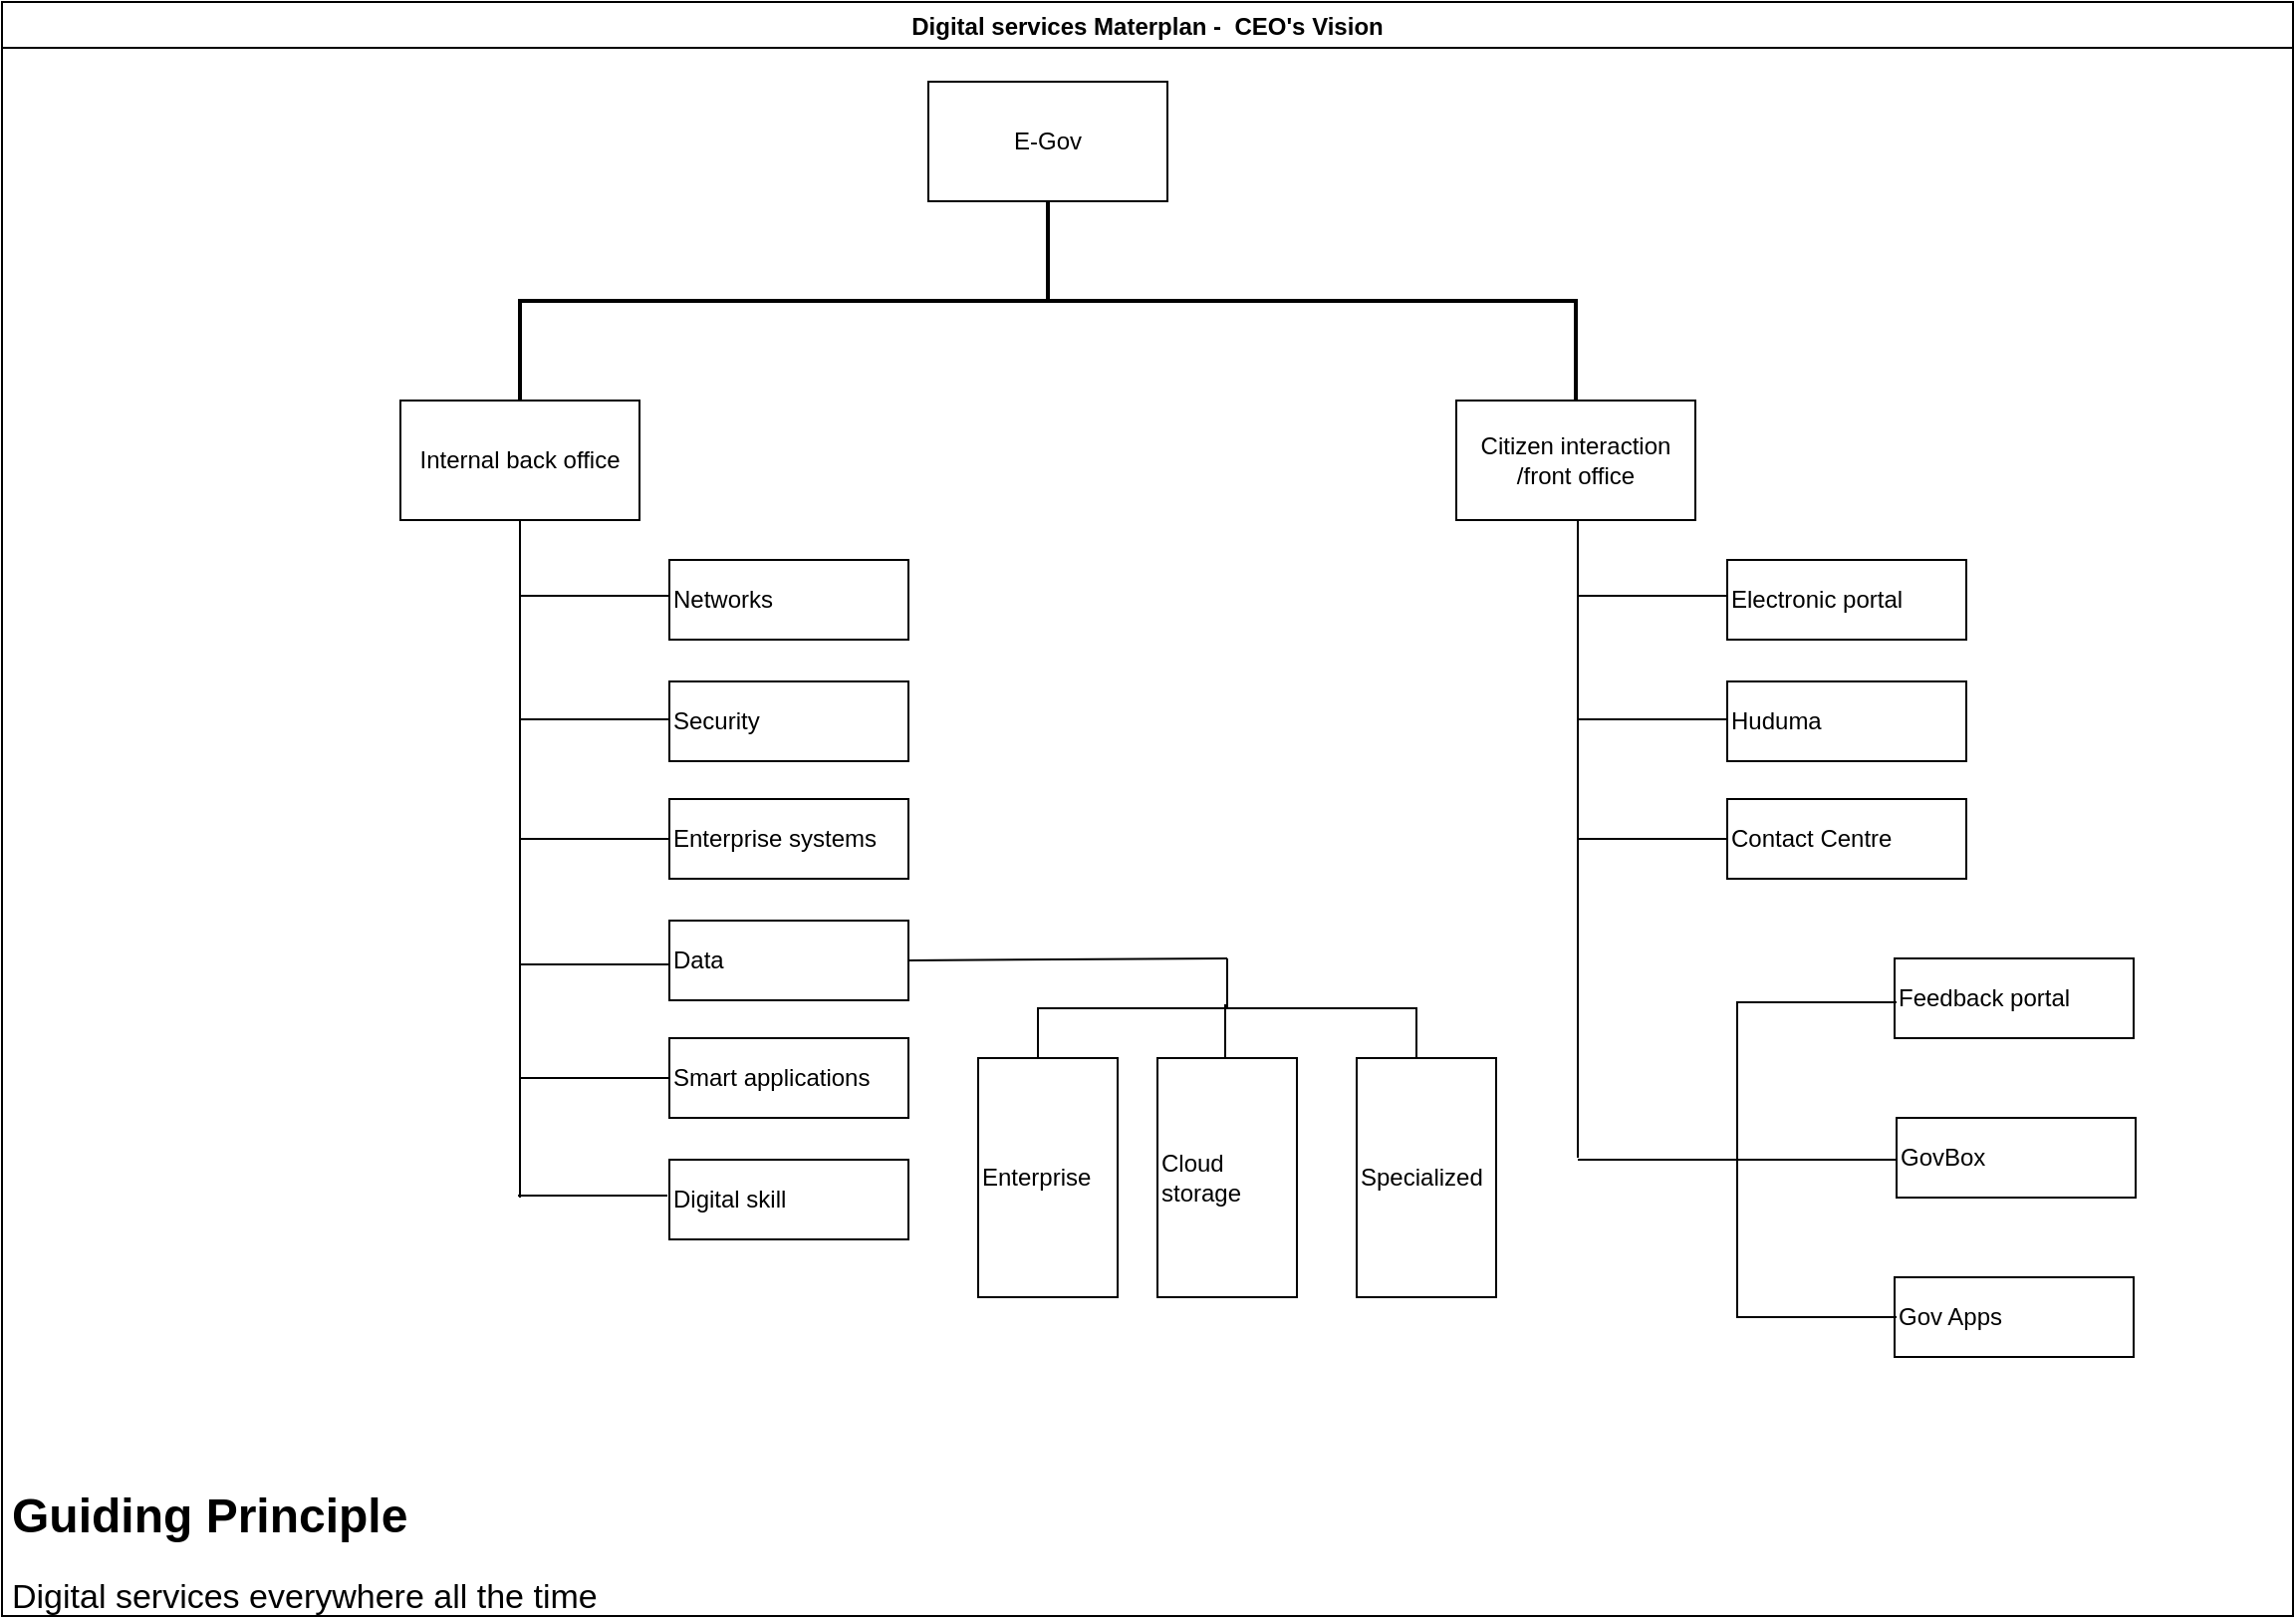 <mxfile version="14.7.4" type="github">
  <diagram id="gTLhI4B2nnuSLGDJgcNC" name="Page-1">
    <mxGraphModel dx="1038" dy="508" grid="1" gridSize="10" guides="1" tooltips="1" connect="1" arrows="1" fold="1" page="1" pageScale="1" pageWidth="1169" pageHeight="827" math="0" shadow="0">
      <root>
        <mxCell id="0" />
        <mxCell id="1" parent="0" />
        <mxCell id="Ijk1C0J5Z4JsHxGwTTIQ-1" value="Digital services Materplan -  CEO&#39;s Vision" style="swimlane;" vertex="1" parent="1">
          <mxGeometry x="10" y="10" width="1150" height="810" as="geometry" />
        </mxCell>
        <mxCell id="Ijk1C0J5Z4JsHxGwTTIQ-2" value="&lt;h1&gt;Guiding Principle&lt;/h1&gt;&lt;p&gt;&lt;font style=&quot;font-size: 17px&quot;&gt;Digital services everywhere all the time&lt;/font&gt;&lt;br&gt;&lt;/p&gt;" style="text;html=1;strokeColor=none;fillColor=none;spacing=5;spacingTop=-20;whiteSpace=wrap;overflow=hidden;rounded=0;" vertex="1" parent="Ijk1C0J5Z4JsHxGwTTIQ-1">
          <mxGeometry y="740" width="410" height="70" as="geometry" />
        </mxCell>
        <mxCell id="Ijk1C0J5Z4JsHxGwTTIQ-3" value="E-Gov" style="rounded=0;whiteSpace=wrap;html=1;" vertex="1" parent="Ijk1C0J5Z4JsHxGwTTIQ-1">
          <mxGeometry x="465" y="40" width="120" height="60" as="geometry" />
        </mxCell>
        <mxCell id="Ijk1C0J5Z4JsHxGwTTIQ-4" value="Internal back office" style="rounded=0;whiteSpace=wrap;html=1;" vertex="1" parent="Ijk1C0J5Z4JsHxGwTTIQ-1">
          <mxGeometry x="200" y="200" width="120" height="60" as="geometry" />
        </mxCell>
        <mxCell id="Ijk1C0J5Z4JsHxGwTTIQ-5" value="Citizen interaction /front office" style="rounded=0;whiteSpace=wrap;html=1;" vertex="1" parent="Ijk1C0J5Z4JsHxGwTTIQ-1">
          <mxGeometry x="730" y="200" width="120" height="60" as="geometry" />
        </mxCell>
        <mxCell id="Ijk1C0J5Z4JsHxGwTTIQ-14" value="Security" style="rounded=0;whiteSpace=wrap;html=1;align=left;" vertex="1" parent="Ijk1C0J5Z4JsHxGwTTIQ-1">
          <mxGeometry x="335" y="341" width="120" height="40" as="geometry" />
        </mxCell>
        <mxCell id="Ijk1C0J5Z4JsHxGwTTIQ-15" value="Data" style="rounded=0;whiteSpace=wrap;html=1;align=left;" vertex="1" parent="Ijk1C0J5Z4JsHxGwTTIQ-1">
          <mxGeometry x="335" y="461" width="120" height="40" as="geometry" />
        </mxCell>
        <mxCell id="Ijk1C0J5Z4JsHxGwTTIQ-16" value="Enterprise systems" style="rounded=0;whiteSpace=wrap;html=1;align=left;" vertex="1" parent="Ijk1C0J5Z4JsHxGwTTIQ-1">
          <mxGeometry x="335" y="400" width="120" height="40" as="geometry" />
        </mxCell>
        <mxCell id="Ijk1C0J5Z4JsHxGwTTIQ-17" value="Digital skill" style="rounded=0;whiteSpace=wrap;html=1;align=left;" vertex="1" parent="Ijk1C0J5Z4JsHxGwTTIQ-1">
          <mxGeometry x="335" y="581" width="120" height="40" as="geometry" />
        </mxCell>
        <mxCell id="Ijk1C0J5Z4JsHxGwTTIQ-18" value="Smart applications" style="rounded=0;whiteSpace=wrap;html=1;align=left;" vertex="1" parent="Ijk1C0J5Z4JsHxGwTTIQ-1">
          <mxGeometry x="335" y="520" width="120" height="40" as="geometry" />
        </mxCell>
        <mxCell id="Ijk1C0J5Z4JsHxGwTTIQ-25" value="Huduma" style="rounded=0;whiteSpace=wrap;html=1;align=left;" vertex="1" parent="Ijk1C0J5Z4JsHxGwTTIQ-1">
          <mxGeometry x="866" y="341" width="120" height="40" as="geometry" />
        </mxCell>
        <mxCell id="Ijk1C0J5Z4JsHxGwTTIQ-27" value="Contact Centre" style="rounded=0;whiteSpace=wrap;html=1;align=left;" vertex="1" parent="Ijk1C0J5Z4JsHxGwTTIQ-1">
          <mxGeometry x="866" y="400" width="120" height="40" as="geometry" />
        </mxCell>
        <mxCell id="Ijk1C0J5Z4JsHxGwTTIQ-30" value="" style="endArrow=none;html=1;entryX=0.5;entryY=1;entryDx=0;entryDy=0;" edge="1" parent="Ijk1C0J5Z4JsHxGwTTIQ-1">
          <mxGeometry width="50" height="50" relative="1" as="geometry">
            <mxPoint x="791" y="580" as="sourcePoint" />
            <mxPoint x="791" y="260" as="targetPoint" />
          </mxGeometry>
        </mxCell>
        <mxCell id="Ijk1C0J5Z4JsHxGwTTIQ-31" value="Electronic portal" style="rounded=0;whiteSpace=wrap;html=1;align=left;" vertex="1" parent="Ijk1C0J5Z4JsHxGwTTIQ-1">
          <mxGeometry x="866" y="280" width="120" height="40" as="geometry" />
        </mxCell>
        <mxCell id="Ijk1C0J5Z4JsHxGwTTIQ-34" value="" style="endArrow=none;html=1;entryX=0;entryY=0.5;entryDx=0;entryDy=0;" edge="1" parent="Ijk1C0J5Z4JsHxGwTTIQ-1">
          <mxGeometry width="50" height="50" relative="1" as="geometry">
            <mxPoint x="791" y="420" as="sourcePoint" />
            <mxPoint x="866" y="420" as="targetPoint" />
          </mxGeometry>
        </mxCell>
        <mxCell id="Ijk1C0J5Z4JsHxGwTTIQ-35" value="" style="endArrow=none;html=1;entryX=0;entryY=0.5;entryDx=0;entryDy=0;" edge="1" parent="Ijk1C0J5Z4JsHxGwTTIQ-1">
          <mxGeometry width="50" height="50" relative="1" as="geometry">
            <mxPoint x="791" y="360" as="sourcePoint" />
            <mxPoint x="866" y="360" as="targetPoint" />
          </mxGeometry>
        </mxCell>
        <mxCell id="Ijk1C0J5Z4JsHxGwTTIQ-36" value="" style="endArrow=none;html=1;entryX=0;entryY=0.5;entryDx=0;entryDy=0;" edge="1" parent="Ijk1C0J5Z4JsHxGwTTIQ-1">
          <mxGeometry width="50" height="50" relative="1" as="geometry">
            <mxPoint x="791" y="298" as="sourcePoint" />
            <mxPoint x="866" y="298" as="targetPoint" />
          </mxGeometry>
        </mxCell>
        <mxCell id="Ijk1C0J5Z4JsHxGwTTIQ-39" value="Feedback portal" style="rounded=0;whiteSpace=wrap;html=1;align=left;" vertex="1" parent="Ijk1C0J5Z4JsHxGwTTIQ-1">
          <mxGeometry x="950" y="480" width="120" height="40" as="geometry" />
        </mxCell>
        <mxCell id="Ijk1C0J5Z4JsHxGwTTIQ-42" value="Gov Apps" style="rounded=0;whiteSpace=wrap;html=1;align=left;" vertex="1" parent="Ijk1C0J5Z4JsHxGwTTIQ-1">
          <mxGeometry x="950" y="640" width="120" height="40" as="geometry" />
        </mxCell>
        <mxCell id="Ijk1C0J5Z4JsHxGwTTIQ-47" value="" style="strokeWidth=1;html=1;shape=mxgraph.flowchart.annotation_2;align=left;labelPosition=right;pointerEvents=1;fontSize=12;direction=south;" vertex="1" parent="Ijk1C0J5Z4JsHxGwTTIQ-1">
          <mxGeometry x="520" y="480" width="190" height="50" as="geometry" />
        </mxCell>
        <mxCell id="Ijk1C0J5Z4JsHxGwTTIQ-48" value="" style="endArrow=none;html=1;fontSize=12;exitX=1;exitY=0.5;exitDx=0;exitDy=0;entryX=0;entryY=0.5;entryDx=0;entryDy=0;entryPerimeter=0;" edge="1" parent="Ijk1C0J5Z4JsHxGwTTIQ-1" source="Ijk1C0J5Z4JsHxGwTTIQ-15" target="Ijk1C0J5Z4JsHxGwTTIQ-47">
          <mxGeometry width="50" height="50" relative="1" as="geometry">
            <mxPoint x="600" y="450" as="sourcePoint" />
            <mxPoint x="650" y="400" as="targetPoint" />
          </mxGeometry>
        </mxCell>
        <mxCell id="Ijk1C0J5Z4JsHxGwTTIQ-49" value="Enterprise" style="rounded=0;whiteSpace=wrap;html=1;align=left;direction=south;" vertex="1" parent="Ijk1C0J5Z4JsHxGwTTIQ-1">
          <mxGeometry x="490" y="530" width="70" height="120" as="geometry" />
        </mxCell>
        <mxCell id="Ijk1C0J5Z4JsHxGwTTIQ-51" value="Cloud storage" style="rounded=0;whiteSpace=wrap;html=1;align=left;direction=south;" vertex="1" parent="Ijk1C0J5Z4JsHxGwTTIQ-1">
          <mxGeometry x="580" y="530" width="70" height="120" as="geometry" />
        </mxCell>
        <mxCell id="Ijk1C0J5Z4JsHxGwTTIQ-52" value="Specialized" style="rounded=0;whiteSpace=wrap;html=1;align=left;direction=south;" vertex="1" parent="Ijk1C0J5Z4JsHxGwTTIQ-1">
          <mxGeometry x="680" y="530" width="70" height="120" as="geometry" />
        </mxCell>
        <mxCell id="Ijk1C0J5Z4JsHxGwTTIQ-53" value="" style="endArrow=none;html=1;fontSize=12;" edge="1" parent="Ijk1C0J5Z4JsHxGwTTIQ-1">
          <mxGeometry width="50" height="50" relative="1" as="geometry">
            <mxPoint x="614" y="530" as="sourcePoint" />
            <mxPoint x="614" y="503" as="targetPoint" />
          </mxGeometry>
        </mxCell>
        <mxCell id="Ijk1C0J5Z4JsHxGwTTIQ-7" value="" style="strokeWidth=2;html=1;shape=mxgraph.flowchart.annotation_2;align=left;labelPosition=right;pointerEvents=1;direction=south;" vertex="1" parent="1">
          <mxGeometry x="270" y="110" width="530" height="100" as="geometry" />
        </mxCell>
        <mxCell id="Ijk1C0J5Z4JsHxGwTTIQ-12" value="" style="endArrow=none;html=1;entryX=0.5;entryY=1;entryDx=0;entryDy=0;" edge="1" parent="1" target="Ijk1C0J5Z4JsHxGwTTIQ-4">
          <mxGeometry width="50" height="50" relative="1" as="geometry">
            <mxPoint x="270" y="610" as="sourcePoint" />
            <mxPoint x="420" y="370" as="targetPoint" />
          </mxGeometry>
        </mxCell>
        <mxCell id="Ijk1C0J5Z4JsHxGwTTIQ-13" value="Networks" style="rounded=0;whiteSpace=wrap;html=1;align=left;" vertex="1" parent="1">
          <mxGeometry x="345" y="290" width="120" height="40" as="geometry" />
        </mxCell>
        <mxCell id="Ijk1C0J5Z4JsHxGwTTIQ-19" value="" style="endArrow=none;html=1;entryX=0;entryY=0.5;entryDx=0;entryDy=0;" edge="1" parent="1" target="Ijk1C0J5Z4JsHxGwTTIQ-18">
          <mxGeometry width="50" height="50" relative="1" as="geometry">
            <mxPoint x="270" y="550" as="sourcePoint" />
            <mxPoint x="420" y="510" as="targetPoint" />
          </mxGeometry>
        </mxCell>
        <mxCell id="Ijk1C0J5Z4JsHxGwTTIQ-20" value="" style="endArrow=none;html=1;entryX=0;entryY=0.5;entryDx=0;entryDy=0;" edge="1" parent="1">
          <mxGeometry width="50" height="50" relative="1" as="geometry">
            <mxPoint x="270" y="493" as="sourcePoint" />
            <mxPoint x="345" y="493" as="targetPoint" />
          </mxGeometry>
        </mxCell>
        <mxCell id="Ijk1C0J5Z4JsHxGwTTIQ-21" value="" style="endArrow=none;html=1;entryX=0;entryY=0.5;entryDx=0;entryDy=0;" edge="1" parent="1">
          <mxGeometry width="50" height="50" relative="1" as="geometry">
            <mxPoint x="270" y="430" as="sourcePoint" />
            <mxPoint x="345" y="430" as="targetPoint" />
          </mxGeometry>
        </mxCell>
        <mxCell id="Ijk1C0J5Z4JsHxGwTTIQ-22" value="" style="endArrow=none;html=1;entryX=0;entryY=0.5;entryDx=0;entryDy=0;" edge="1" parent="1">
          <mxGeometry width="50" height="50" relative="1" as="geometry">
            <mxPoint x="270" y="370" as="sourcePoint" />
            <mxPoint x="345" y="370" as="targetPoint" />
          </mxGeometry>
        </mxCell>
        <mxCell id="Ijk1C0J5Z4JsHxGwTTIQ-23" value="" style="endArrow=none;html=1;entryX=0;entryY=0.5;entryDx=0;entryDy=0;" edge="1" parent="1">
          <mxGeometry width="50" height="50" relative="1" as="geometry">
            <mxPoint x="270" y="308" as="sourcePoint" />
            <mxPoint x="345" y="308" as="targetPoint" />
          </mxGeometry>
        </mxCell>
        <mxCell id="Ijk1C0J5Z4JsHxGwTTIQ-24" value="" style="endArrow=none;html=1;entryX=0;entryY=0.5;entryDx=0;entryDy=0;" edge="1" parent="1">
          <mxGeometry width="50" height="50" relative="1" as="geometry">
            <mxPoint x="269" y="609" as="sourcePoint" />
            <mxPoint x="344" y="609" as="targetPoint" />
          </mxGeometry>
        </mxCell>
        <mxCell id="Ijk1C0J5Z4JsHxGwTTIQ-38" value="" style="strokeWidth=1;html=1;shape=mxgraph.flowchart.annotation_2;align=left;labelPosition=right;pointerEvents=1;fontSize=12;" vertex="1" parent="1">
          <mxGeometry x="801" y="512" width="160" height="158" as="geometry" />
        </mxCell>
        <mxCell id="Ijk1C0J5Z4JsHxGwTTIQ-40" value="" style="endArrow=none;html=1;fontSize=12;entryX=1;entryY=0.5;entryDx=0;entryDy=0;entryPerimeter=0;exitX=0.481;exitY=0.506;exitDx=0;exitDy=0;exitPerimeter=0;" edge="1" parent="1" target="Ijk1C0J5Z4JsHxGwTTIQ-38">
          <mxGeometry width="50" height="50" relative="1" as="geometry">
            <mxPoint x="877.96" y="590.948" as="sourcePoint" />
            <mxPoint x="961" y="590" as="targetPoint" />
          </mxGeometry>
        </mxCell>
        <mxCell id="Ijk1C0J5Z4JsHxGwTTIQ-41" value="GovBox" style="rounded=0;whiteSpace=wrap;html=1;align=left;" vertex="1" parent="1">
          <mxGeometry x="961" y="570" width="120" height="40" as="geometry" />
        </mxCell>
      </root>
    </mxGraphModel>
  </diagram>
</mxfile>
